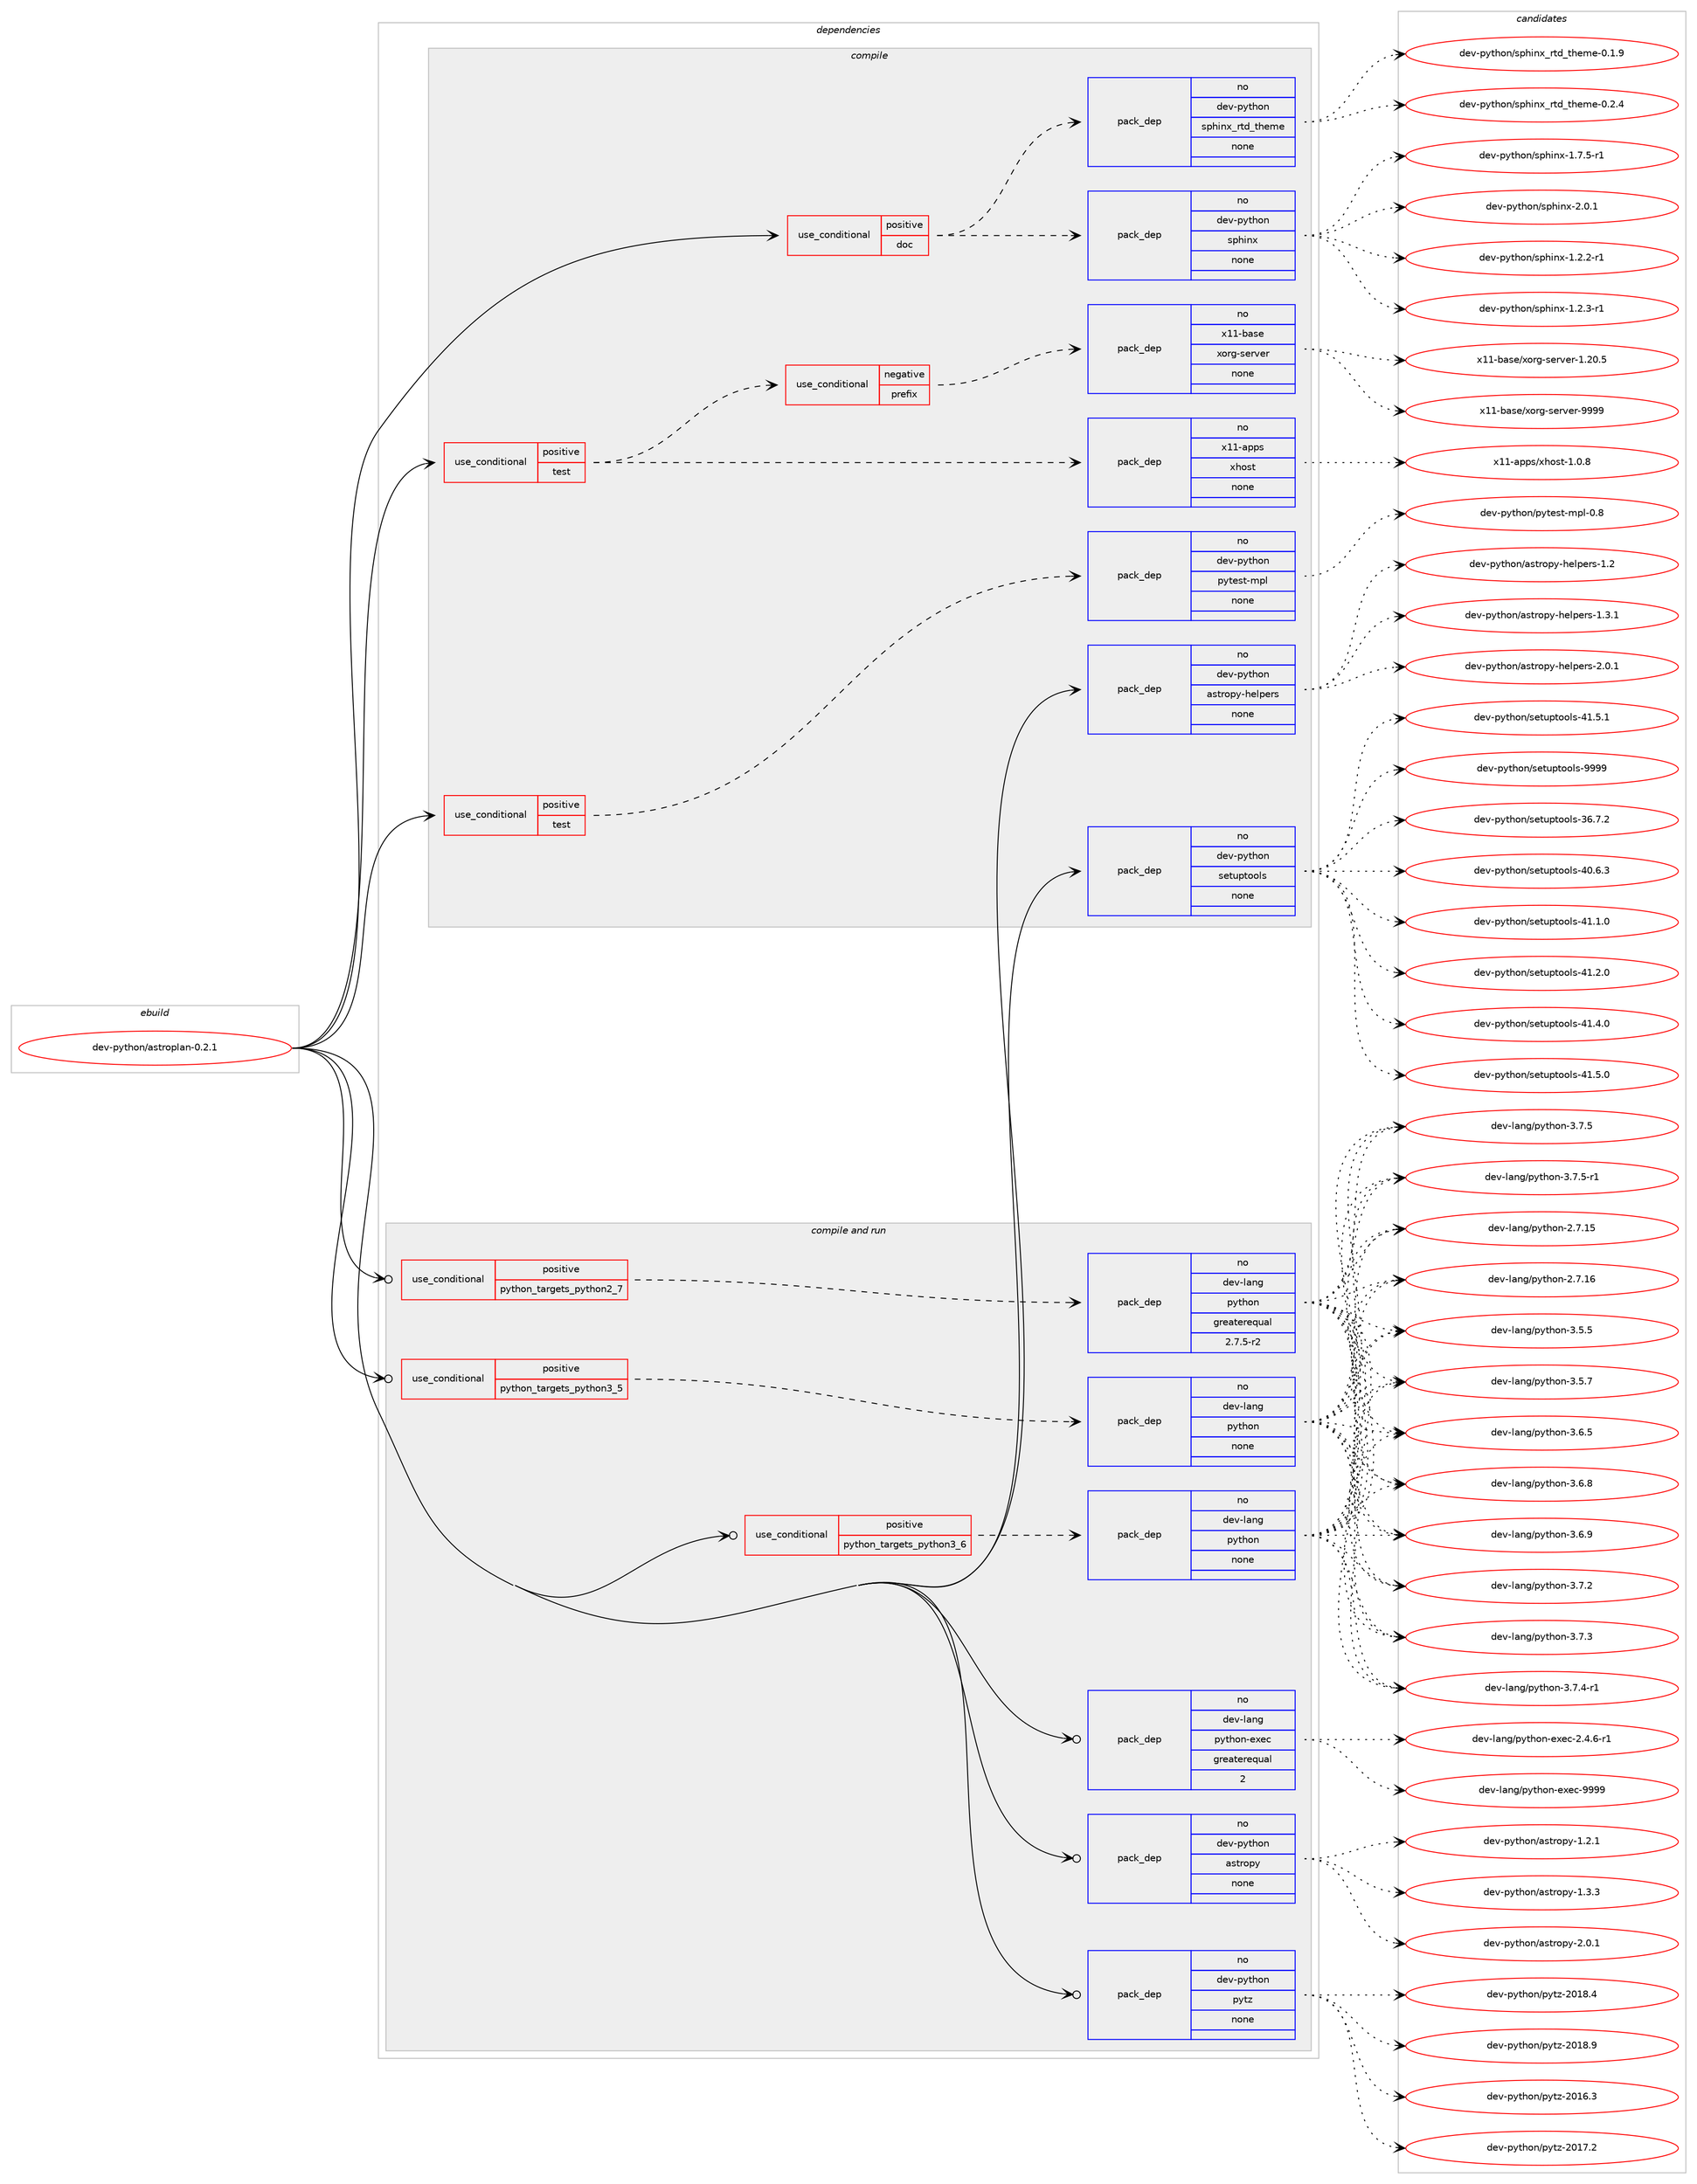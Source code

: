digraph prolog {

# *************
# Graph options
# *************

newrank=true;
concentrate=true;
compound=true;
graph [rankdir=LR,fontname=Helvetica,fontsize=10,ranksep=1.5];#, ranksep=2.5, nodesep=0.2];
edge  [arrowhead=vee];
node  [fontname=Helvetica,fontsize=10];

# **********
# The ebuild
# **********

subgraph cluster_leftcol {
color=gray;
rank=same;
label=<<i>ebuild</i>>;
id [label="dev-python/astroplan-0.2.1", color=red, width=4, href="../dev-python/astroplan-0.2.1.svg"];
}

# ****************
# The dependencies
# ****************

subgraph cluster_midcol {
color=gray;
label=<<i>dependencies</i>>;
subgraph cluster_compile {
fillcolor="#eeeeee";
style=filled;
label=<<i>compile</i>>;
subgraph cond136347 {
dependency594840 [label=<<TABLE BORDER="0" CELLBORDER="1" CELLSPACING="0" CELLPADDING="4"><TR><TD ROWSPAN="3" CELLPADDING="10">use_conditional</TD></TR><TR><TD>positive</TD></TR><TR><TD>doc</TD></TR></TABLE>>, shape=none, color=red];
subgraph pack446721 {
dependency594841 [label=<<TABLE BORDER="0" CELLBORDER="1" CELLSPACING="0" CELLPADDING="4" WIDTH="220"><TR><TD ROWSPAN="6" CELLPADDING="30">pack_dep</TD></TR><TR><TD WIDTH="110">no</TD></TR><TR><TD>dev-python</TD></TR><TR><TD>sphinx</TD></TR><TR><TD>none</TD></TR><TR><TD></TD></TR></TABLE>>, shape=none, color=blue];
}
dependency594840:e -> dependency594841:w [weight=20,style="dashed",arrowhead="vee"];
subgraph pack446722 {
dependency594842 [label=<<TABLE BORDER="0" CELLBORDER="1" CELLSPACING="0" CELLPADDING="4" WIDTH="220"><TR><TD ROWSPAN="6" CELLPADDING="30">pack_dep</TD></TR><TR><TD WIDTH="110">no</TD></TR><TR><TD>dev-python</TD></TR><TR><TD>sphinx_rtd_theme</TD></TR><TR><TD>none</TD></TR><TR><TD></TD></TR></TABLE>>, shape=none, color=blue];
}
dependency594840:e -> dependency594842:w [weight=20,style="dashed",arrowhead="vee"];
}
id:e -> dependency594840:w [weight=20,style="solid",arrowhead="vee"];
subgraph cond136348 {
dependency594843 [label=<<TABLE BORDER="0" CELLBORDER="1" CELLSPACING="0" CELLPADDING="4"><TR><TD ROWSPAN="3" CELLPADDING="10">use_conditional</TD></TR><TR><TD>positive</TD></TR><TR><TD>test</TD></TR></TABLE>>, shape=none, color=red];
subgraph cond136349 {
dependency594844 [label=<<TABLE BORDER="0" CELLBORDER="1" CELLSPACING="0" CELLPADDING="4"><TR><TD ROWSPAN="3" CELLPADDING="10">use_conditional</TD></TR><TR><TD>negative</TD></TR><TR><TD>prefix</TD></TR></TABLE>>, shape=none, color=red];
subgraph pack446723 {
dependency594845 [label=<<TABLE BORDER="0" CELLBORDER="1" CELLSPACING="0" CELLPADDING="4" WIDTH="220"><TR><TD ROWSPAN="6" CELLPADDING="30">pack_dep</TD></TR><TR><TD WIDTH="110">no</TD></TR><TR><TD>x11-base</TD></TR><TR><TD>xorg-server</TD></TR><TR><TD>none</TD></TR><TR><TD></TD></TR></TABLE>>, shape=none, color=blue];
}
dependency594844:e -> dependency594845:w [weight=20,style="dashed",arrowhead="vee"];
}
dependency594843:e -> dependency594844:w [weight=20,style="dashed",arrowhead="vee"];
subgraph pack446724 {
dependency594846 [label=<<TABLE BORDER="0" CELLBORDER="1" CELLSPACING="0" CELLPADDING="4" WIDTH="220"><TR><TD ROWSPAN="6" CELLPADDING="30">pack_dep</TD></TR><TR><TD WIDTH="110">no</TD></TR><TR><TD>x11-apps</TD></TR><TR><TD>xhost</TD></TR><TR><TD>none</TD></TR><TR><TD></TD></TR></TABLE>>, shape=none, color=blue];
}
dependency594843:e -> dependency594846:w [weight=20,style="dashed",arrowhead="vee"];
}
id:e -> dependency594843:w [weight=20,style="solid",arrowhead="vee"];
subgraph cond136350 {
dependency594847 [label=<<TABLE BORDER="0" CELLBORDER="1" CELLSPACING="0" CELLPADDING="4"><TR><TD ROWSPAN="3" CELLPADDING="10">use_conditional</TD></TR><TR><TD>positive</TD></TR><TR><TD>test</TD></TR></TABLE>>, shape=none, color=red];
subgraph pack446725 {
dependency594848 [label=<<TABLE BORDER="0" CELLBORDER="1" CELLSPACING="0" CELLPADDING="4" WIDTH="220"><TR><TD ROWSPAN="6" CELLPADDING="30">pack_dep</TD></TR><TR><TD WIDTH="110">no</TD></TR><TR><TD>dev-python</TD></TR><TR><TD>pytest-mpl</TD></TR><TR><TD>none</TD></TR><TR><TD></TD></TR></TABLE>>, shape=none, color=blue];
}
dependency594847:e -> dependency594848:w [weight=20,style="dashed",arrowhead="vee"];
}
id:e -> dependency594847:w [weight=20,style="solid",arrowhead="vee"];
subgraph pack446726 {
dependency594849 [label=<<TABLE BORDER="0" CELLBORDER="1" CELLSPACING="0" CELLPADDING="4" WIDTH="220"><TR><TD ROWSPAN="6" CELLPADDING="30">pack_dep</TD></TR><TR><TD WIDTH="110">no</TD></TR><TR><TD>dev-python</TD></TR><TR><TD>astropy-helpers</TD></TR><TR><TD>none</TD></TR><TR><TD></TD></TR></TABLE>>, shape=none, color=blue];
}
id:e -> dependency594849:w [weight=20,style="solid",arrowhead="vee"];
subgraph pack446727 {
dependency594850 [label=<<TABLE BORDER="0" CELLBORDER="1" CELLSPACING="0" CELLPADDING="4" WIDTH="220"><TR><TD ROWSPAN="6" CELLPADDING="30">pack_dep</TD></TR><TR><TD WIDTH="110">no</TD></TR><TR><TD>dev-python</TD></TR><TR><TD>setuptools</TD></TR><TR><TD>none</TD></TR><TR><TD></TD></TR></TABLE>>, shape=none, color=blue];
}
id:e -> dependency594850:w [weight=20,style="solid",arrowhead="vee"];
}
subgraph cluster_compileandrun {
fillcolor="#eeeeee";
style=filled;
label=<<i>compile and run</i>>;
subgraph cond136351 {
dependency594851 [label=<<TABLE BORDER="0" CELLBORDER="1" CELLSPACING="0" CELLPADDING="4"><TR><TD ROWSPAN="3" CELLPADDING="10">use_conditional</TD></TR><TR><TD>positive</TD></TR><TR><TD>python_targets_python2_7</TD></TR></TABLE>>, shape=none, color=red];
subgraph pack446728 {
dependency594852 [label=<<TABLE BORDER="0" CELLBORDER="1" CELLSPACING="0" CELLPADDING="4" WIDTH="220"><TR><TD ROWSPAN="6" CELLPADDING="30">pack_dep</TD></TR><TR><TD WIDTH="110">no</TD></TR><TR><TD>dev-lang</TD></TR><TR><TD>python</TD></TR><TR><TD>greaterequal</TD></TR><TR><TD>2.7.5-r2</TD></TR></TABLE>>, shape=none, color=blue];
}
dependency594851:e -> dependency594852:w [weight=20,style="dashed",arrowhead="vee"];
}
id:e -> dependency594851:w [weight=20,style="solid",arrowhead="odotvee"];
subgraph cond136352 {
dependency594853 [label=<<TABLE BORDER="0" CELLBORDER="1" CELLSPACING="0" CELLPADDING="4"><TR><TD ROWSPAN="3" CELLPADDING="10">use_conditional</TD></TR><TR><TD>positive</TD></TR><TR><TD>python_targets_python3_5</TD></TR></TABLE>>, shape=none, color=red];
subgraph pack446729 {
dependency594854 [label=<<TABLE BORDER="0" CELLBORDER="1" CELLSPACING="0" CELLPADDING="4" WIDTH="220"><TR><TD ROWSPAN="6" CELLPADDING="30">pack_dep</TD></TR><TR><TD WIDTH="110">no</TD></TR><TR><TD>dev-lang</TD></TR><TR><TD>python</TD></TR><TR><TD>none</TD></TR><TR><TD></TD></TR></TABLE>>, shape=none, color=blue];
}
dependency594853:e -> dependency594854:w [weight=20,style="dashed",arrowhead="vee"];
}
id:e -> dependency594853:w [weight=20,style="solid",arrowhead="odotvee"];
subgraph cond136353 {
dependency594855 [label=<<TABLE BORDER="0" CELLBORDER="1" CELLSPACING="0" CELLPADDING="4"><TR><TD ROWSPAN="3" CELLPADDING="10">use_conditional</TD></TR><TR><TD>positive</TD></TR><TR><TD>python_targets_python3_6</TD></TR></TABLE>>, shape=none, color=red];
subgraph pack446730 {
dependency594856 [label=<<TABLE BORDER="0" CELLBORDER="1" CELLSPACING="0" CELLPADDING="4" WIDTH="220"><TR><TD ROWSPAN="6" CELLPADDING="30">pack_dep</TD></TR><TR><TD WIDTH="110">no</TD></TR><TR><TD>dev-lang</TD></TR><TR><TD>python</TD></TR><TR><TD>none</TD></TR><TR><TD></TD></TR></TABLE>>, shape=none, color=blue];
}
dependency594855:e -> dependency594856:w [weight=20,style="dashed",arrowhead="vee"];
}
id:e -> dependency594855:w [weight=20,style="solid",arrowhead="odotvee"];
subgraph pack446731 {
dependency594857 [label=<<TABLE BORDER="0" CELLBORDER="1" CELLSPACING="0" CELLPADDING="4" WIDTH="220"><TR><TD ROWSPAN="6" CELLPADDING="30">pack_dep</TD></TR><TR><TD WIDTH="110">no</TD></TR><TR><TD>dev-lang</TD></TR><TR><TD>python-exec</TD></TR><TR><TD>greaterequal</TD></TR><TR><TD>2</TD></TR></TABLE>>, shape=none, color=blue];
}
id:e -> dependency594857:w [weight=20,style="solid",arrowhead="odotvee"];
subgraph pack446732 {
dependency594858 [label=<<TABLE BORDER="0" CELLBORDER="1" CELLSPACING="0" CELLPADDING="4" WIDTH="220"><TR><TD ROWSPAN="6" CELLPADDING="30">pack_dep</TD></TR><TR><TD WIDTH="110">no</TD></TR><TR><TD>dev-python</TD></TR><TR><TD>astropy</TD></TR><TR><TD>none</TD></TR><TR><TD></TD></TR></TABLE>>, shape=none, color=blue];
}
id:e -> dependency594858:w [weight=20,style="solid",arrowhead="odotvee"];
subgraph pack446733 {
dependency594859 [label=<<TABLE BORDER="0" CELLBORDER="1" CELLSPACING="0" CELLPADDING="4" WIDTH="220"><TR><TD ROWSPAN="6" CELLPADDING="30">pack_dep</TD></TR><TR><TD WIDTH="110">no</TD></TR><TR><TD>dev-python</TD></TR><TR><TD>pytz</TD></TR><TR><TD>none</TD></TR><TR><TD></TD></TR></TABLE>>, shape=none, color=blue];
}
id:e -> dependency594859:w [weight=20,style="solid",arrowhead="odotvee"];
}
subgraph cluster_run {
fillcolor="#eeeeee";
style=filled;
label=<<i>run</i>>;
}
}

# **************
# The candidates
# **************

subgraph cluster_choices {
rank=same;
color=gray;
label=<<i>candidates</i>>;

subgraph choice446721 {
color=black;
nodesep=1;
choice10010111845112121116104111110471151121041051101204549465046504511449 [label="dev-python/sphinx-1.2.2-r1", color=red, width=4,href="../dev-python/sphinx-1.2.2-r1.svg"];
choice10010111845112121116104111110471151121041051101204549465046514511449 [label="dev-python/sphinx-1.2.3-r1", color=red, width=4,href="../dev-python/sphinx-1.2.3-r1.svg"];
choice10010111845112121116104111110471151121041051101204549465546534511449 [label="dev-python/sphinx-1.7.5-r1", color=red, width=4,href="../dev-python/sphinx-1.7.5-r1.svg"];
choice1001011184511212111610411111047115112104105110120455046484649 [label="dev-python/sphinx-2.0.1", color=red, width=4,href="../dev-python/sphinx-2.0.1.svg"];
dependency594841:e -> choice10010111845112121116104111110471151121041051101204549465046504511449:w [style=dotted,weight="100"];
dependency594841:e -> choice10010111845112121116104111110471151121041051101204549465046514511449:w [style=dotted,weight="100"];
dependency594841:e -> choice10010111845112121116104111110471151121041051101204549465546534511449:w [style=dotted,weight="100"];
dependency594841:e -> choice1001011184511212111610411111047115112104105110120455046484649:w [style=dotted,weight="100"];
}
subgraph choice446722 {
color=black;
nodesep=1;
choice10010111845112121116104111110471151121041051101209511411610095116104101109101454846494657 [label="dev-python/sphinx_rtd_theme-0.1.9", color=red, width=4,href="../dev-python/sphinx_rtd_theme-0.1.9.svg"];
choice10010111845112121116104111110471151121041051101209511411610095116104101109101454846504652 [label="dev-python/sphinx_rtd_theme-0.2.4", color=red, width=4,href="../dev-python/sphinx_rtd_theme-0.2.4.svg"];
dependency594842:e -> choice10010111845112121116104111110471151121041051101209511411610095116104101109101454846494657:w [style=dotted,weight="100"];
dependency594842:e -> choice10010111845112121116104111110471151121041051101209511411610095116104101109101454846504652:w [style=dotted,weight="100"];
}
subgraph choice446723 {
color=black;
nodesep=1;
choice1204949459897115101471201111141034511510111411810111445494650484653 [label="x11-base/xorg-server-1.20.5", color=red, width=4,href="../x11-base/xorg-server-1.20.5.svg"];
choice120494945989711510147120111114103451151011141181011144557575757 [label="x11-base/xorg-server-9999", color=red, width=4,href="../x11-base/xorg-server-9999.svg"];
dependency594845:e -> choice1204949459897115101471201111141034511510111411810111445494650484653:w [style=dotted,weight="100"];
dependency594845:e -> choice120494945989711510147120111114103451151011141181011144557575757:w [style=dotted,weight="100"];
}
subgraph choice446724 {
color=black;
nodesep=1;
choice1204949459711211211547120104111115116454946484656 [label="x11-apps/xhost-1.0.8", color=red, width=4,href="../x11-apps/xhost-1.0.8.svg"];
dependency594846:e -> choice1204949459711211211547120104111115116454946484656:w [style=dotted,weight="100"];
}
subgraph choice446725 {
color=black;
nodesep=1;
choice10010111845112121116104111110471121211161011151164510911210845484656 [label="dev-python/pytest-mpl-0.8", color=red, width=4,href="../dev-python/pytest-mpl-0.8.svg"];
dependency594848:e -> choice10010111845112121116104111110471121211161011151164510911210845484656:w [style=dotted,weight="100"];
}
subgraph choice446726 {
color=black;
nodesep=1;
choice1001011184511212111610411111047971151161141111121214510410110811210111411545494650 [label="dev-python/astropy-helpers-1.2", color=red, width=4,href="../dev-python/astropy-helpers-1.2.svg"];
choice10010111845112121116104111110479711511611411111212145104101108112101114115454946514649 [label="dev-python/astropy-helpers-1.3.1", color=red, width=4,href="../dev-python/astropy-helpers-1.3.1.svg"];
choice10010111845112121116104111110479711511611411111212145104101108112101114115455046484649 [label="dev-python/astropy-helpers-2.0.1", color=red, width=4,href="../dev-python/astropy-helpers-2.0.1.svg"];
dependency594849:e -> choice1001011184511212111610411111047971151161141111121214510410110811210111411545494650:w [style=dotted,weight="100"];
dependency594849:e -> choice10010111845112121116104111110479711511611411111212145104101108112101114115454946514649:w [style=dotted,weight="100"];
dependency594849:e -> choice10010111845112121116104111110479711511611411111212145104101108112101114115455046484649:w [style=dotted,weight="100"];
}
subgraph choice446727 {
color=black;
nodesep=1;
choice100101118451121211161041111104711510111611711211611111110811545515446554650 [label="dev-python/setuptools-36.7.2", color=red, width=4,href="../dev-python/setuptools-36.7.2.svg"];
choice100101118451121211161041111104711510111611711211611111110811545524846544651 [label="dev-python/setuptools-40.6.3", color=red, width=4,href="../dev-python/setuptools-40.6.3.svg"];
choice100101118451121211161041111104711510111611711211611111110811545524946494648 [label="dev-python/setuptools-41.1.0", color=red, width=4,href="../dev-python/setuptools-41.1.0.svg"];
choice100101118451121211161041111104711510111611711211611111110811545524946504648 [label="dev-python/setuptools-41.2.0", color=red, width=4,href="../dev-python/setuptools-41.2.0.svg"];
choice100101118451121211161041111104711510111611711211611111110811545524946524648 [label="dev-python/setuptools-41.4.0", color=red, width=4,href="../dev-python/setuptools-41.4.0.svg"];
choice100101118451121211161041111104711510111611711211611111110811545524946534648 [label="dev-python/setuptools-41.5.0", color=red, width=4,href="../dev-python/setuptools-41.5.0.svg"];
choice100101118451121211161041111104711510111611711211611111110811545524946534649 [label="dev-python/setuptools-41.5.1", color=red, width=4,href="../dev-python/setuptools-41.5.1.svg"];
choice10010111845112121116104111110471151011161171121161111111081154557575757 [label="dev-python/setuptools-9999", color=red, width=4,href="../dev-python/setuptools-9999.svg"];
dependency594850:e -> choice100101118451121211161041111104711510111611711211611111110811545515446554650:w [style=dotted,weight="100"];
dependency594850:e -> choice100101118451121211161041111104711510111611711211611111110811545524846544651:w [style=dotted,weight="100"];
dependency594850:e -> choice100101118451121211161041111104711510111611711211611111110811545524946494648:w [style=dotted,weight="100"];
dependency594850:e -> choice100101118451121211161041111104711510111611711211611111110811545524946504648:w [style=dotted,weight="100"];
dependency594850:e -> choice100101118451121211161041111104711510111611711211611111110811545524946524648:w [style=dotted,weight="100"];
dependency594850:e -> choice100101118451121211161041111104711510111611711211611111110811545524946534648:w [style=dotted,weight="100"];
dependency594850:e -> choice100101118451121211161041111104711510111611711211611111110811545524946534649:w [style=dotted,weight="100"];
dependency594850:e -> choice10010111845112121116104111110471151011161171121161111111081154557575757:w [style=dotted,weight="100"];
}
subgraph choice446728 {
color=black;
nodesep=1;
choice10010111845108971101034711212111610411111045504655464953 [label="dev-lang/python-2.7.15", color=red, width=4,href="../dev-lang/python-2.7.15.svg"];
choice10010111845108971101034711212111610411111045504655464954 [label="dev-lang/python-2.7.16", color=red, width=4,href="../dev-lang/python-2.7.16.svg"];
choice100101118451089711010347112121116104111110455146534653 [label="dev-lang/python-3.5.5", color=red, width=4,href="../dev-lang/python-3.5.5.svg"];
choice100101118451089711010347112121116104111110455146534655 [label="dev-lang/python-3.5.7", color=red, width=4,href="../dev-lang/python-3.5.7.svg"];
choice100101118451089711010347112121116104111110455146544653 [label="dev-lang/python-3.6.5", color=red, width=4,href="../dev-lang/python-3.6.5.svg"];
choice100101118451089711010347112121116104111110455146544656 [label="dev-lang/python-3.6.8", color=red, width=4,href="../dev-lang/python-3.6.8.svg"];
choice100101118451089711010347112121116104111110455146544657 [label="dev-lang/python-3.6.9", color=red, width=4,href="../dev-lang/python-3.6.9.svg"];
choice100101118451089711010347112121116104111110455146554650 [label="dev-lang/python-3.7.2", color=red, width=4,href="../dev-lang/python-3.7.2.svg"];
choice100101118451089711010347112121116104111110455146554651 [label="dev-lang/python-3.7.3", color=red, width=4,href="../dev-lang/python-3.7.3.svg"];
choice1001011184510897110103471121211161041111104551465546524511449 [label="dev-lang/python-3.7.4-r1", color=red, width=4,href="../dev-lang/python-3.7.4-r1.svg"];
choice100101118451089711010347112121116104111110455146554653 [label="dev-lang/python-3.7.5", color=red, width=4,href="../dev-lang/python-3.7.5.svg"];
choice1001011184510897110103471121211161041111104551465546534511449 [label="dev-lang/python-3.7.5-r1", color=red, width=4,href="../dev-lang/python-3.7.5-r1.svg"];
dependency594852:e -> choice10010111845108971101034711212111610411111045504655464953:w [style=dotted,weight="100"];
dependency594852:e -> choice10010111845108971101034711212111610411111045504655464954:w [style=dotted,weight="100"];
dependency594852:e -> choice100101118451089711010347112121116104111110455146534653:w [style=dotted,weight="100"];
dependency594852:e -> choice100101118451089711010347112121116104111110455146534655:w [style=dotted,weight="100"];
dependency594852:e -> choice100101118451089711010347112121116104111110455146544653:w [style=dotted,weight="100"];
dependency594852:e -> choice100101118451089711010347112121116104111110455146544656:w [style=dotted,weight="100"];
dependency594852:e -> choice100101118451089711010347112121116104111110455146544657:w [style=dotted,weight="100"];
dependency594852:e -> choice100101118451089711010347112121116104111110455146554650:w [style=dotted,weight="100"];
dependency594852:e -> choice100101118451089711010347112121116104111110455146554651:w [style=dotted,weight="100"];
dependency594852:e -> choice1001011184510897110103471121211161041111104551465546524511449:w [style=dotted,weight="100"];
dependency594852:e -> choice100101118451089711010347112121116104111110455146554653:w [style=dotted,weight="100"];
dependency594852:e -> choice1001011184510897110103471121211161041111104551465546534511449:w [style=dotted,weight="100"];
}
subgraph choice446729 {
color=black;
nodesep=1;
choice10010111845108971101034711212111610411111045504655464953 [label="dev-lang/python-2.7.15", color=red, width=4,href="../dev-lang/python-2.7.15.svg"];
choice10010111845108971101034711212111610411111045504655464954 [label="dev-lang/python-2.7.16", color=red, width=4,href="../dev-lang/python-2.7.16.svg"];
choice100101118451089711010347112121116104111110455146534653 [label="dev-lang/python-3.5.5", color=red, width=4,href="../dev-lang/python-3.5.5.svg"];
choice100101118451089711010347112121116104111110455146534655 [label="dev-lang/python-3.5.7", color=red, width=4,href="../dev-lang/python-3.5.7.svg"];
choice100101118451089711010347112121116104111110455146544653 [label="dev-lang/python-3.6.5", color=red, width=4,href="../dev-lang/python-3.6.5.svg"];
choice100101118451089711010347112121116104111110455146544656 [label="dev-lang/python-3.6.8", color=red, width=4,href="../dev-lang/python-3.6.8.svg"];
choice100101118451089711010347112121116104111110455146544657 [label="dev-lang/python-3.6.9", color=red, width=4,href="../dev-lang/python-3.6.9.svg"];
choice100101118451089711010347112121116104111110455146554650 [label="dev-lang/python-3.7.2", color=red, width=4,href="../dev-lang/python-3.7.2.svg"];
choice100101118451089711010347112121116104111110455146554651 [label="dev-lang/python-3.7.3", color=red, width=4,href="../dev-lang/python-3.7.3.svg"];
choice1001011184510897110103471121211161041111104551465546524511449 [label="dev-lang/python-3.7.4-r1", color=red, width=4,href="../dev-lang/python-3.7.4-r1.svg"];
choice100101118451089711010347112121116104111110455146554653 [label="dev-lang/python-3.7.5", color=red, width=4,href="../dev-lang/python-3.7.5.svg"];
choice1001011184510897110103471121211161041111104551465546534511449 [label="dev-lang/python-3.7.5-r1", color=red, width=4,href="../dev-lang/python-3.7.5-r1.svg"];
dependency594854:e -> choice10010111845108971101034711212111610411111045504655464953:w [style=dotted,weight="100"];
dependency594854:e -> choice10010111845108971101034711212111610411111045504655464954:w [style=dotted,weight="100"];
dependency594854:e -> choice100101118451089711010347112121116104111110455146534653:w [style=dotted,weight="100"];
dependency594854:e -> choice100101118451089711010347112121116104111110455146534655:w [style=dotted,weight="100"];
dependency594854:e -> choice100101118451089711010347112121116104111110455146544653:w [style=dotted,weight="100"];
dependency594854:e -> choice100101118451089711010347112121116104111110455146544656:w [style=dotted,weight="100"];
dependency594854:e -> choice100101118451089711010347112121116104111110455146544657:w [style=dotted,weight="100"];
dependency594854:e -> choice100101118451089711010347112121116104111110455146554650:w [style=dotted,weight="100"];
dependency594854:e -> choice100101118451089711010347112121116104111110455146554651:w [style=dotted,weight="100"];
dependency594854:e -> choice1001011184510897110103471121211161041111104551465546524511449:w [style=dotted,weight="100"];
dependency594854:e -> choice100101118451089711010347112121116104111110455146554653:w [style=dotted,weight="100"];
dependency594854:e -> choice1001011184510897110103471121211161041111104551465546534511449:w [style=dotted,weight="100"];
}
subgraph choice446730 {
color=black;
nodesep=1;
choice10010111845108971101034711212111610411111045504655464953 [label="dev-lang/python-2.7.15", color=red, width=4,href="../dev-lang/python-2.7.15.svg"];
choice10010111845108971101034711212111610411111045504655464954 [label="dev-lang/python-2.7.16", color=red, width=4,href="../dev-lang/python-2.7.16.svg"];
choice100101118451089711010347112121116104111110455146534653 [label="dev-lang/python-3.5.5", color=red, width=4,href="../dev-lang/python-3.5.5.svg"];
choice100101118451089711010347112121116104111110455146534655 [label="dev-lang/python-3.5.7", color=red, width=4,href="../dev-lang/python-3.5.7.svg"];
choice100101118451089711010347112121116104111110455146544653 [label="dev-lang/python-3.6.5", color=red, width=4,href="../dev-lang/python-3.6.5.svg"];
choice100101118451089711010347112121116104111110455146544656 [label="dev-lang/python-3.6.8", color=red, width=4,href="../dev-lang/python-3.6.8.svg"];
choice100101118451089711010347112121116104111110455146544657 [label="dev-lang/python-3.6.9", color=red, width=4,href="../dev-lang/python-3.6.9.svg"];
choice100101118451089711010347112121116104111110455146554650 [label="dev-lang/python-3.7.2", color=red, width=4,href="../dev-lang/python-3.7.2.svg"];
choice100101118451089711010347112121116104111110455146554651 [label="dev-lang/python-3.7.3", color=red, width=4,href="../dev-lang/python-3.7.3.svg"];
choice1001011184510897110103471121211161041111104551465546524511449 [label="dev-lang/python-3.7.4-r1", color=red, width=4,href="../dev-lang/python-3.7.4-r1.svg"];
choice100101118451089711010347112121116104111110455146554653 [label="dev-lang/python-3.7.5", color=red, width=4,href="../dev-lang/python-3.7.5.svg"];
choice1001011184510897110103471121211161041111104551465546534511449 [label="dev-lang/python-3.7.5-r1", color=red, width=4,href="../dev-lang/python-3.7.5-r1.svg"];
dependency594856:e -> choice10010111845108971101034711212111610411111045504655464953:w [style=dotted,weight="100"];
dependency594856:e -> choice10010111845108971101034711212111610411111045504655464954:w [style=dotted,weight="100"];
dependency594856:e -> choice100101118451089711010347112121116104111110455146534653:w [style=dotted,weight="100"];
dependency594856:e -> choice100101118451089711010347112121116104111110455146534655:w [style=dotted,weight="100"];
dependency594856:e -> choice100101118451089711010347112121116104111110455146544653:w [style=dotted,weight="100"];
dependency594856:e -> choice100101118451089711010347112121116104111110455146544656:w [style=dotted,weight="100"];
dependency594856:e -> choice100101118451089711010347112121116104111110455146544657:w [style=dotted,weight="100"];
dependency594856:e -> choice100101118451089711010347112121116104111110455146554650:w [style=dotted,weight="100"];
dependency594856:e -> choice100101118451089711010347112121116104111110455146554651:w [style=dotted,weight="100"];
dependency594856:e -> choice1001011184510897110103471121211161041111104551465546524511449:w [style=dotted,weight="100"];
dependency594856:e -> choice100101118451089711010347112121116104111110455146554653:w [style=dotted,weight="100"];
dependency594856:e -> choice1001011184510897110103471121211161041111104551465546534511449:w [style=dotted,weight="100"];
}
subgraph choice446731 {
color=black;
nodesep=1;
choice10010111845108971101034711212111610411111045101120101994550465246544511449 [label="dev-lang/python-exec-2.4.6-r1", color=red, width=4,href="../dev-lang/python-exec-2.4.6-r1.svg"];
choice10010111845108971101034711212111610411111045101120101994557575757 [label="dev-lang/python-exec-9999", color=red, width=4,href="../dev-lang/python-exec-9999.svg"];
dependency594857:e -> choice10010111845108971101034711212111610411111045101120101994550465246544511449:w [style=dotted,weight="100"];
dependency594857:e -> choice10010111845108971101034711212111610411111045101120101994557575757:w [style=dotted,weight="100"];
}
subgraph choice446732 {
color=black;
nodesep=1;
choice100101118451121211161041111104797115116114111112121454946504649 [label="dev-python/astropy-1.2.1", color=red, width=4,href="../dev-python/astropy-1.2.1.svg"];
choice100101118451121211161041111104797115116114111112121454946514651 [label="dev-python/astropy-1.3.3", color=red, width=4,href="../dev-python/astropy-1.3.3.svg"];
choice100101118451121211161041111104797115116114111112121455046484649 [label="dev-python/astropy-2.0.1", color=red, width=4,href="../dev-python/astropy-2.0.1.svg"];
dependency594858:e -> choice100101118451121211161041111104797115116114111112121454946504649:w [style=dotted,weight="100"];
dependency594858:e -> choice100101118451121211161041111104797115116114111112121454946514651:w [style=dotted,weight="100"];
dependency594858:e -> choice100101118451121211161041111104797115116114111112121455046484649:w [style=dotted,weight="100"];
}
subgraph choice446733 {
color=black;
nodesep=1;
choice100101118451121211161041111104711212111612245504849544651 [label="dev-python/pytz-2016.3", color=red, width=4,href="../dev-python/pytz-2016.3.svg"];
choice100101118451121211161041111104711212111612245504849554650 [label="dev-python/pytz-2017.2", color=red, width=4,href="../dev-python/pytz-2017.2.svg"];
choice100101118451121211161041111104711212111612245504849564652 [label="dev-python/pytz-2018.4", color=red, width=4,href="../dev-python/pytz-2018.4.svg"];
choice100101118451121211161041111104711212111612245504849564657 [label="dev-python/pytz-2018.9", color=red, width=4,href="../dev-python/pytz-2018.9.svg"];
dependency594859:e -> choice100101118451121211161041111104711212111612245504849544651:w [style=dotted,weight="100"];
dependency594859:e -> choice100101118451121211161041111104711212111612245504849554650:w [style=dotted,weight="100"];
dependency594859:e -> choice100101118451121211161041111104711212111612245504849564652:w [style=dotted,weight="100"];
dependency594859:e -> choice100101118451121211161041111104711212111612245504849564657:w [style=dotted,weight="100"];
}
}

}
